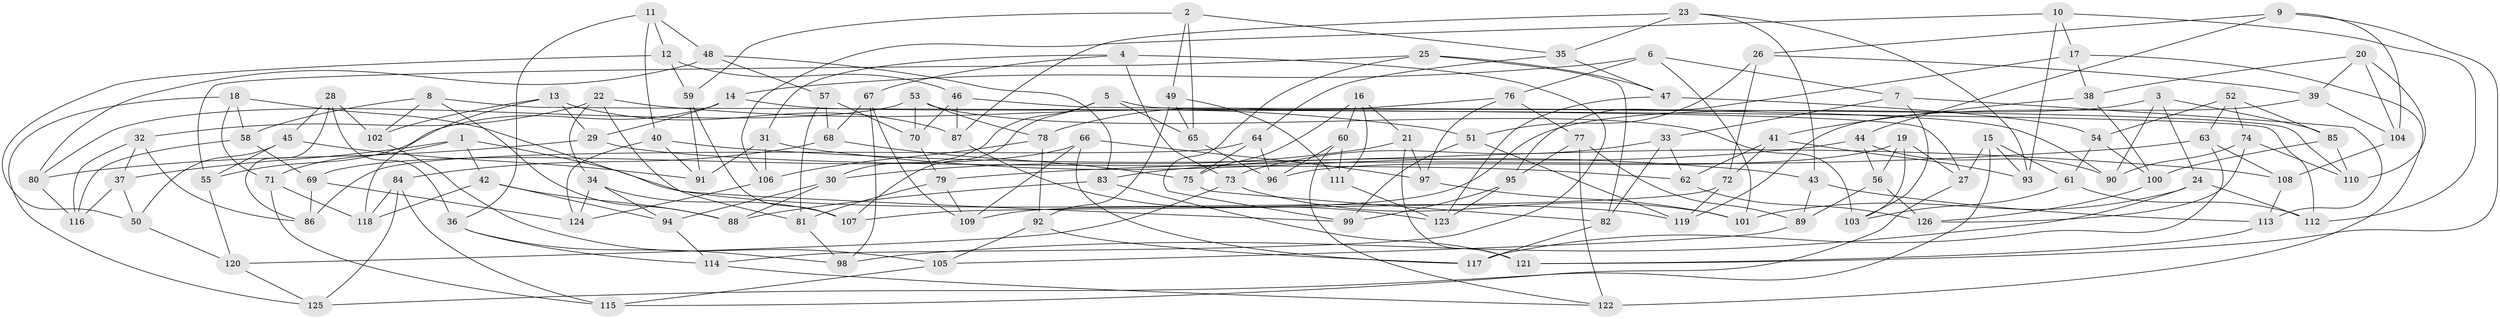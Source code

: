 // Generated by graph-tools (version 1.1) at 2025/38/03/09/25 02:38:03]
// undirected, 126 vertices, 252 edges
graph export_dot {
graph [start="1"]
  node [color=gray90,style=filled];
  1;
  2;
  3;
  4;
  5;
  6;
  7;
  8;
  9;
  10;
  11;
  12;
  13;
  14;
  15;
  16;
  17;
  18;
  19;
  20;
  21;
  22;
  23;
  24;
  25;
  26;
  27;
  28;
  29;
  30;
  31;
  32;
  33;
  34;
  35;
  36;
  37;
  38;
  39;
  40;
  41;
  42;
  43;
  44;
  45;
  46;
  47;
  48;
  49;
  50;
  51;
  52;
  53;
  54;
  55;
  56;
  57;
  58;
  59;
  60;
  61;
  62;
  63;
  64;
  65;
  66;
  67;
  68;
  69;
  70;
  71;
  72;
  73;
  74;
  75;
  76;
  77;
  78;
  79;
  80;
  81;
  82;
  83;
  84;
  85;
  86;
  87;
  88;
  89;
  90;
  91;
  92;
  93;
  94;
  95;
  96;
  97;
  98;
  99;
  100;
  101;
  102;
  103;
  104;
  105;
  106;
  107;
  108;
  109;
  110;
  111;
  112;
  113;
  114;
  115;
  116;
  117;
  118;
  119;
  120;
  121;
  122;
  123;
  124;
  125;
  126;
  1 -- 42;
  1 -- 71;
  1 -- 37;
  1 -- 119;
  2 -- 65;
  2 -- 59;
  2 -- 49;
  2 -- 35;
  3 -- 85;
  3 -- 90;
  3 -- 109;
  3 -- 24;
  4 -- 114;
  4 -- 67;
  4 -- 31;
  4 -- 73;
  5 -- 65;
  5 -- 107;
  5 -- 27;
  5 -- 30;
  6 -- 7;
  6 -- 101;
  6 -- 14;
  6 -- 76;
  7 -- 33;
  7 -- 103;
  7 -- 113;
  8 -- 112;
  8 -- 58;
  8 -- 102;
  8 -- 88;
  9 -- 26;
  9 -- 104;
  9 -- 44;
  9 -- 121;
  10 -- 112;
  10 -- 93;
  10 -- 106;
  10 -- 17;
  11 -- 48;
  11 -- 36;
  11 -- 40;
  11 -- 12;
  12 -- 50;
  12 -- 59;
  12 -- 46;
  13 -- 118;
  13 -- 87;
  13 -- 102;
  13 -- 29;
  14 -- 55;
  14 -- 29;
  14 -- 90;
  15 -- 61;
  15 -- 93;
  15 -- 27;
  15 -- 125;
  16 -- 75;
  16 -- 60;
  16 -- 21;
  16 -- 111;
  17 -- 122;
  17 -- 38;
  17 -- 95;
  18 -- 99;
  18 -- 71;
  18 -- 58;
  18 -- 125;
  19 -- 96;
  19 -- 103;
  19 -- 27;
  19 -- 56;
  20 -- 110;
  20 -- 38;
  20 -- 104;
  20 -- 39;
  21 -- 121;
  21 -- 30;
  21 -- 97;
  22 -- 51;
  22 -- 81;
  22 -- 34;
  22 -- 32;
  23 -- 35;
  23 -- 87;
  23 -- 93;
  23 -- 43;
  24 -- 101;
  24 -- 112;
  24 -- 98;
  25 -- 47;
  25 -- 82;
  25 -- 55;
  25 -- 99;
  26 -- 72;
  26 -- 39;
  26 -- 51;
  27 -- 115;
  28 -- 102;
  28 -- 45;
  28 -- 36;
  28 -- 86;
  29 -- 62;
  29 -- 80;
  30 -- 88;
  30 -- 94;
  31 -- 43;
  31 -- 106;
  31 -- 91;
  32 -- 37;
  32 -- 116;
  32 -- 86;
  33 -- 62;
  33 -- 82;
  33 -- 73;
  34 -- 107;
  34 -- 124;
  34 -- 94;
  35 -- 47;
  35 -- 64;
  36 -- 98;
  36 -- 114;
  37 -- 50;
  37 -- 116;
  38 -- 41;
  38 -- 100;
  39 -- 119;
  39 -- 104;
  40 -- 108;
  40 -- 91;
  40 -- 124;
  41 -- 72;
  41 -- 93;
  41 -- 62;
  42 -- 88;
  42 -- 94;
  42 -- 118;
  43 -- 89;
  43 -- 113;
  44 -- 83;
  44 -- 90;
  44 -- 56;
  45 -- 91;
  45 -- 50;
  45 -- 55;
  46 -- 70;
  46 -- 110;
  46 -- 87;
  47 -- 123;
  47 -- 54;
  48 -- 80;
  48 -- 57;
  48 -- 83;
  49 -- 92;
  49 -- 65;
  49 -- 111;
  50 -- 120;
  51 -- 99;
  51 -- 119;
  52 -- 63;
  52 -- 54;
  52 -- 74;
  52 -- 85;
  53 -- 78;
  53 -- 80;
  53 -- 103;
  53 -- 70;
  54 -- 100;
  54 -- 61;
  55 -- 120;
  56 -- 126;
  56 -- 89;
  57 -- 81;
  57 -- 68;
  57 -- 70;
  58 -- 116;
  58 -- 69;
  59 -- 91;
  59 -- 107;
  60 -- 96;
  60 -- 122;
  60 -- 111;
  61 -- 112;
  61 -- 103;
  62 -- 126;
  63 -- 108;
  63 -- 117;
  63 -- 79;
  64 -- 86;
  64 -- 75;
  64 -- 96;
  65 -- 96;
  66 -- 97;
  66 -- 117;
  66 -- 109;
  66 -- 69;
  67 -- 68;
  67 -- 109;
  67 -- 98;
  68 -- 84;
  68 -- 75;
  69 -- 124;
  69 -- 86;
  70 -- 79;
  71 -- 118;
  71 -- 115;
  72 -- 119;
  72 -- 107;
  73 -- 120;
  73 -- 101;
  74 -- 126;
  74 -- 90;
  74 -- 110;
  75 -- 82;
  76 -- 77;
  76 -- 78;
  76 -- 97;
  77 -- 89;
  77 -- 122;
  77 -- 95;
  78 -- 106;
  78 -- 92;
  79 -- 109;
  79 -- 81;
  80 -- 116;
  81 -- 98;
  82 -- 117;
  83 -- 121;
  83 -- 88;
  84 -- 125;
  84 -- 118;
  84 -- 115;
  85 -- 100;
  85 -- 110;
  87 -- 123;
  89 -- 105;
  92 -- 117;
  92 -- 105;
  94 -- 114;
  95 -- 123;
  95 -- 99;
  97 -- 101;
  100 -- 126;
  102 -- 105;
  104 -- 108;
  105 -- 115;
  106 -- 124;
  108 -- 113;
  111 -- 123;
  113 -- 121;
  114 -- 122;
  120 -- 125;
}
